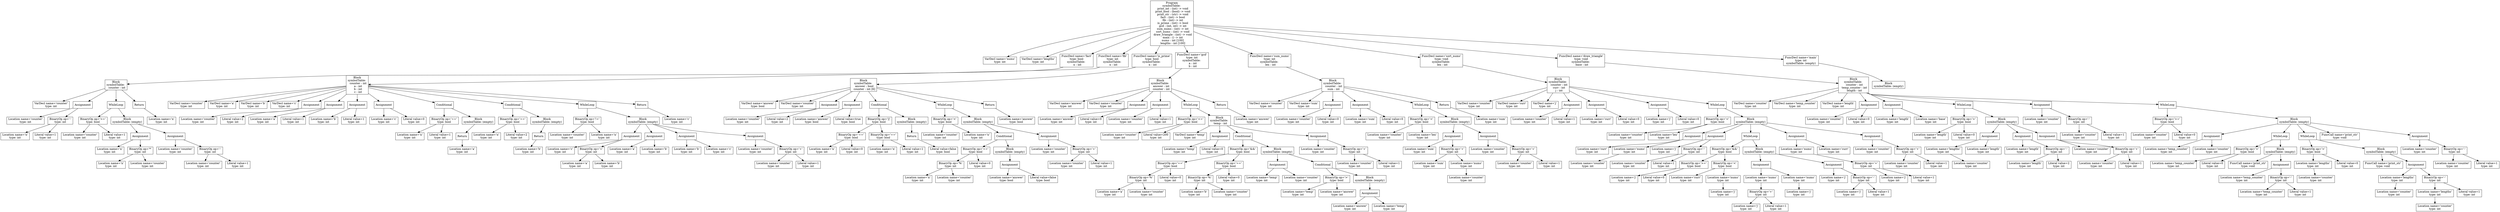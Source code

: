digraph AST {
1 [shape=box, label="VarDecl name='nums'\ntype: int"];
2 [shape=box, label="VarDecl name='lengths'\ntype: int"];
5 [shape=box, label="VarDecl name='counter'\ntype: int"];
7 [shape=box, label="Location name='counter'\ntype: int"];
9 [shape=box, label="Location name='n'\ntype: int"];
10 [shape=box, label="Literal value=1\ntype: int"];
8 [shape=box, label="BinaryOp op='-'\ntype: int"];
8 -> 9;
8 -> 10;
6 [shape=box, label="Assignment"];
6 -> 7;
6 -> 8;
13 [shape=box, label="Location name='counter'\ntype: int"];
14 [shape=box, label="Literal value=1\ntype: int"];
12 [shape=box, label="BinaryOp op='>='\ntype: bool"];
12 -> 13;
12 -> 14;
17 [shape=box, label="Location name='n'\ntype: int"];
19 [shape=box, label="Location name='n'\ntype: int"];
20 [shape=box, label="Location name='counter'\ntype: int"];
18 [shape=box, label="BinaryOp op='*'\ntype: int"];
18 -> 19;
18 -> 20;
16 [shape=box, label="Assignment"];
16 -> 17;
16 -> 18;
22 [shape=box, label="Location name='counter'\ntype: int"];
24 [shape=box, label="Location name='counter'\ntype: int"];
25 [shape=box, label="Literal value=1\ntype: int"];
23 [shape=box, label="BinaryOp op='-'\ntype: int"];
23 -> 24;
23 -> 25;
21 [shape=box, label="Assignment"];
21 -> 22;
21 -> 23;
15 [shape=box, label="Block\nsymbolTable: (empty)"];
15 -> 16;
15 -> 21;
11 [shape=box, label="WhileLoop"];
11 -> 12;
11 -> 15;
27 [shape=box, label="Location name='n'\ntype: int"];
26 [shape=box, label="Return"];
26 -> 27;
4 [shape=box, label="Block\nsymbolTable: \n  counter : int"];
4 -> 5;
4 -> 6;
4 -> 11;
4 -> 26;
3 [shape=box, label="FuncDecl name='fact'\ntype: bool\nsymbolTable: \n  n : int"];
3 -> 4;
30 [shape=box, label="VarDecl name='counter'\ntype: int"];
31 [shape=box, label="VarDecl name='a'\ntype: int"];
32 [shape=box, label="VarDecl name='b'\ntype: int"];
33 [shape=box, label="VarDecl name='c'\ntype: int"];
35 [shape=box, label="Location name='counter'\ntype: int"];
36 [shape=box, label="Literal value=2\ntype: int"];
34 [shape=box, label="Assignment"];
34 -> 35;
34 -> 36;
38 [shape=box, label="Location name='a'\ntype: int"];
39 [shape=box, label="Literal value=1\ntype: int"];
37 [shape=box, label="Assignment"];
37 -> 38;
37 -> 39;
41 [shape=box, label="Location name='b'\ntype: int"];
42 [shape=box, label="Literal value=1\ntype: int"];
40 [shape=box, label="Assignment"];
40 -> 41;
40 -> 42;
44 [shape=box, label="Location name='c'\ntype: int"];
45 [shape=box, label="Literal value=0\ntype: int"];
43 [shape=box, label="Assignment"];
43 -> 44;
43 -> 45;
48 [shape=box, label="Location name='n'\ntype: int"];
49 [shape=box, label="Literal value=1\ntype: int"];
47 [shape=box, label="BinaryOp op='=='\ntype: bool"];
47 -> 48;
47 -> 49;
52 [shape=box, label="Location name='a'\ntype: int"];
51 [shape=box, label="Return"];
51 -> 52;
50 [shape=box, label="Block\nsymbolTable: (empty)"];
50 -> 51;
46 [shape=box, label="Conditional"];
46 -> 47;
46 -> 50;
55 [shape=box, label="Location name='n'\ntype: int"];
56 [shape=box, label="Literal value=2\ntype: int"];
54 [shape=box, label="BinaryOp op='=='\ntype: bool"];
54 -> 55;
54 -> 56;
59 [shape=box, label="Location name='b'\ntype: int"];
58 [shape=box, label="Return"];
58 -> 59;
57 [shape=box, label="Block\nsymbolTable: (empty)"];
57 -> 58;
53 [shape=box, label="Conditional"];
53 -> 54;
53 -> 57;
62 [shape=box, label="Location name='counter'\ntype: int"];
63 [shape=box, label="Location name='n'\ntype: int"];
61 [shape=box, label="BinaryOp op='!='\ntype: bool"];
61 -> 62;
61 -> 63;
66 [shape=box, label="Location name='c'\ntype: int"];
68 [shape=box, label="Location name='a'\ntype: int"];
69 [shape=box, label="Location name='b'\ntype: int"];
67 [shape=box, label="BinaryOp op='+'\ntype: int"];
67 -> 68;
67 -> 69;
65 [shape=box, label="Assignment"];
65 -> 66;
65 -> 67;
71 [shape=box, label="Location name='a'\ntype: int"];
72 [shape=box, label="Location name='b'\ntype: int"];
70 [shape=box, label="Assignment"];
70 -> 71;
70 -> 72;
74 [shape=box, label="Location name='b'\ntype: int"];
75 [shape=box, label="Location name='c'\ntype: int"];
73 [shape=box, label="Assignment"];
73 -> 74;
73 -> 75;
77 [shape=box, label="Location name='counter'\ntype: int"];
79 [shape=box, label="Location name='counter'\ntype: int"];
80 [shape=box, label="Literal value=1\ntype: int"];
78 [shape=box, label="BinaryOp op='+'\ntype: int"];
78 -> 79;
78 -> 80;
76 [shape=box, label="Assignment"];
76 -> 77;
76 -> 78;
64 [shape=box, label="Block\nsymbolTable: (empty)"];
64 -> 65;
64 -> 70;
64 -> 73;
64 -> 76;
60 [shape=box, label="WhileLoop"];
60 -> 61;
60 -> 64;
82 [shape=box, label="Location name='c'\ntype: int"];
81 [shape=box, label="Return"];
81 -> 82;
29 [shape=box, label="Block\nsymbolTable: \n  counter : int\n  a : int\n  b : int\n  c : int"];
29 -> 30;
29 -> 31;
29 -> 32;
29 -> 33;
29 -> 34;
29 -> 37;
29 -> 40;
29 -> 43;
29 -> 46;
29 -> 53;
29 -> 60;
29 -> 81;
28 [shape=box, label="FuncDecl name='fib'\ntype: int\nsymbolTable: \n  n : int"];
28 -> 29;
85 [shape=box, label="VarDecl name='answer'\ntype: bool"];
86 [shape=box, label="VarDecl name='counter'\ntype: int"];
88 [shape=box, label="Location name='counter'\ntype: int"];
89 [shape=box, label="Literal value=2\ntype: int"];
87 [shape=box, label="Assignment"];
87 -> 88;
87 -> 89;
91 [shape=box, label="Location name='answer'\ntype: bool"];
92 [shape=box, label="Literal value=true\ntype: bool"];
90 [shape=box, label="Assignment"];
90 -> 91;
90 -> 92;
96 [shape=box, label="Location name='n'\ntype: int"];
97 [shape=box, label="Literal value=0\ntype: int"];
95 [shape=box, label="BinaryOp op='=='\ntype: bool"];
95 -> 96;
95 -> 97;
99 [shape=box, label="Location name='n'\ntype: int"];
100 [shape=box, label="Literal value=1\ntype: int"];
98 [shape=box, label="BinaryOp op='=='\ntype: bool"];
98 -> 99;
98 -> 100;
94 [shape=box, label="BinaryOp op='||'\ntype: bool"];
94 -> 95;
94 -> 98;
103 [shape=box, label="Literal value=false\ntype: bool"];
102 [shape=box, label="Return"];
102 -> 103;
101 [shape=box, label="Block\nsymbolTable: (empty)"];
101 -> 102;
93 [shape=box, label="Conditional"];
93 -> 94;
93 -> 101;
106 [shape=box, label="Location name='counter'\ntype: int"];
107 [shape=box, label="Location name='n'\ntype: int"];
105 [shape=box, label="BinaryOp op='<'\ntype: bool"];
105 -> 106;
105 -> 107;
112 [shape=box, label="Location name='n'\ntype: int"];
113 [shape=box, label="Location name='counter'\ntype: int"];
111 [shape=box, label="BinaryOp op='%'\ntype: int"];
111 -> 112;
111 -> 113;
114 [shape=box, label="Literal value=0\ntype: int"];
110 [shape=box, label="BinaryOp op='=='\ntype: bool"];
110 -> 111;
110 -> 114;
117 [shape=box, label="Location name='answer'\ntype: bool"];
118 [shape=box, label="Literal value=false\ntype: bool"];
116 [shape=box, label="Assignment"];
116 -> 117;
116 -> 118;
115 [shape=box, label="Block\nsymbolTable: (empty)"];
115 -> 116;
109 [shape=box, label="Conditional"];
109 -> 110;
109 -> 115;
120 [shape=box, label="Location name='counter'\ntype: int"];
122 [shape=box, label="Location name='counter'\ntype: int"];
123 [shape=box, label="Literal value=1\ntype: int"];
121 [shape=box, label="BinaryOp op='+'\ntype: int"];
121 -> 122;
121 -> 123;
119 [shape=box, label="Assignment"];
119 -> 120;
119 -> 121;
108 [shape=box, label="Block\nsymbolTable: (empty)"];
108 -> 109;
108 -> 119;
104 [shape=box, label="WhileLoop"];
104 -> 105;
104 -> 108;
125 [shape=box, label="Location name='answer'\ntype: bool"];
124 [shape=box, label="Return"];
124 -> 125;
84 [shape=box, label="Block\nsymbolTable: \n  answer : bool\n  counter : int [6]"];
84 -> 85;
84 -> 86;
84 -> 87;
84 -> 90;
84 -> 93;
84 -> 104;
84 -> 124;
83 [shape=box, label="FuncDecl name='is_prime'\ntype: bool\nsymbolTable: \n  n : int"];
83 -> 84;
128 [shape=box, label="VarDecl name='answer'\ntype: int"];
129 [shape=box, label="VarDecl name='counter'\ntype: int"];
131 [shape=box, label="Location name='answer'\ntype: int"];
132 [shape=box, label="Literal value=0\ntype: int"];
130 [shape=box, label="Assignment"];
130 -> 131;
130 -> 132;
134 [shape=box, label="Location name='counter'\ntype: int"];
135 [shape=box, label="Literal value=1\ntype: int"];
133 [shape=box, label="Assignment"];
133 -> 134;
133 -> 135;
138 [shape=box, label="Location name='counter'\ntype: int"];
139 [shape=box, label="Literal value=200\ntype: int"];
137 [shape=box, label="BinaryOp op='<='\ntype: bool"];
137 -> 138;
137 -> 139;
141 [shape=box, label="VarDecl name='temp'\ntype: int"];
143 [shape=box, label="Location name='temp'\ntype: int"];
144 [shape=box, label="Literal value=0\ntype: int"];
142 [shape=box, label="Assignment"];
142 -> 143;
142 -> 144;
149 [shape=box, label="Location name='a'\ntype: int"];
150 [shape=box, label="Location name='counter'\ntype: int"];
148 [shape=box, label="BinaryOp op='%'\ntype: int"];
148 -> 149;
148 -> 150;
151 [shape=box, label="Literal value=0\ntype: int"];
147 [shape=box, label="BinaryOp op='=='\ntype: bool"];
147 -> 148;
147 -> 151;
154 [shape=box, label="Location name='b'\ntype: int"];
155 [shape=box, label="Location name='counter'\ntype: int"];
153 [shape=box, label="BinaryOp op='%'\ntype: int"];
153 -> 154;
153 -> 155;
156 [shape=box, label="Literal value=0\ntype: int"];
152 [shape=box, label="BinaryOp op='=='\ntype: bool"];
152 -> 153;
152 -> 156;
146 [shape=box, label="BinaryOp op='&&'\ntype: bool"];
146 -> 147;
146 -> 152;
159 [shape=box, label="Location name='temp'\ntype: int"];
160 [shape=box, label="Location name='counter'\ntype: int"];
158 [shape=box, label="Assignment"];
158 -> 159;
158 -> 160;
163 [shape=box, label="Location name='temp'\ntype: int"];
164 [shape=box, label="Location name='answer'\ntype: int"];
162 [shape=box, label="BinaryOp op='>'\ntype: bool"];
162 -> 163;
162 -> 164;
167 [shape=box, label="Location name='answer'\ntype: int"];
168 [shape=box, label="Location name='temp'\ntype: int"];
166 [shape=box, label="Assignment"];
166 -> 167;
166 -> 168;
165 [shape=box, label="Block\nsymbolTable: (empty)"];
165 -> 166;
161 [shape=box, label="Conditional"];
161 -> 162;
161 -> 165;
157 [shape=box, label="Block\nsymbolTable: (empty)"];
157 -> 158;
157 -> 161;
145 [shape=box, label="Conditional"];
145 -> 146;
145 -> 157;
170 [shape=box, label="Location name='counter'\ntype: int"];
172 [shape=box, label="Location name='counter'\ntype: int"];
173 [shape=box, label="Literal value=1\ntype: int"];
171 [shape=box, label="BinaryOp op='+'\ntype: int"];
171 -> 172;
171 -> 173;
169 [shape=box, label="Assignment"];
169 -> 170;
169 -> 171;
140 [shape=box, label="Block\nsymbolTable: \n  temp : int"];
140 -> 141;
140 -> 142;
140 -> 145;
140 -> 169;
136 [shape=box, label="WhileLoop"];
136 -> 137;
136 -> 140;
175 [shape=box, label="Location name='answer'\ntype: int"];
174 [shape=box, label="Return"];
174 -> 175;
127 [shape=box, label="Block\nsymbolTable: \n  answer : int\n  counter : int"];
127 -> 128;
127 -> 129;
127 -> 130;
127 -> 133;
127 -> 136;
127 -> 174;
126 [shape=box, label="FuncDecl name='gcd'\ntype: int\nsymbolTable: \n  a : int\n  b : int"];
126 -> 127;
178 [shape=box, label="VarDecl name='counter'\ntype: int"];
179 [shape=box, label="VarDecl name='sum'\ntype: int"];
181 [shape=box, label="Location name='counter'\ntype: int"];
182 [shape=box, label="Literal value=0\ntype: int"];
180 [shape=box, label="Assignment"];
180 -> 181;
180 -> 182;
184 [shape=box, label="Location name='sum'\ntype: int"];
185 [shape=box, label="Literal value=0\ntype: int"];
183 [shape=box, label="Assignment"];
183 -> 184;
183 -> 185;
188 [shape=box, label="Location name='counter'\ntype: int"];
189 [shape=box, label="Location name='len'\ntype: int"];
187 [shape=box, label="BinaryOp op='<'\ntype: bool"];
187 -> 188;
187 -> 189;
192 [shape=box, label="Location name='sum'\ntype: int"];
194 [shape=box, label="Location name='sum'\ntype: int"];
196 [shape=box, label="Location name='counter'\ntype: int"];
195 [shape=box, label="Location name='nums'\ntype: int"];
195 -> 196;
193 [shape=box, label="BinaryOp op='+'\ntype: int"];
193 -> 194;
193 -> 195;
191 [shape=box, label="Assignment"];
191 -> 192;
191 -> 193;
198 [shape=box, label="Location name='counter'\ntype: int"];
200 [shape=box, label="Location name='counter'\ntype: int"];
201 [shape=box, label="Literal value=1\ntype: int"];
199 [shape=box, label="BinaryOp op='+'\ntype: int"];
199 -> 200;
199 -> 201;
197 [shape=box, label="Assignment"];
197 -> 198;
197 -> 199;
190 [shape=box, label="Block\nsymbolTable: (empty)"];
190 -> 191;
190 -> 197;
186 [shape=box, label="WhileLoop"];
186 -> 187;
186 -> 190;
203 [shape=box, label="Location name='sum'\ntype: int"];
202 [shape=box, label="Return"];
202 -> 203;
177 [shape=box, label="Block\nsymbolTable: \n  counter : int\n  sum : int"];
177 -> 178;
177 -> 179;
177 -> 180;
177 -> 183;
177 -> 186;
177 -> 202;
176 [shape=box, label="FuncDecl name='sum_nums'\ntype: int\nsymbolTable: \n  len : int"];
176 -> 177;
206 [shape=box, label="VarDecl name='counter'\ntype: int"];
207 [shape=box, label="VarDecl name='curr'\ntype: int"];
208 [shape=box, label="VarDecl name='j'\ntype: int"];
210 [shape=box, label="Location name='counter'\ntype: int"];
211 [shape=box, label="Literal value=1\ntype: int"];
209 [shape=box, label="Assignment"];
209 -> 210;
209 -> 211;
213 [shape=box, label="Location name='curr'\ntype: int"];
214 [shape=box, label="Literal value=0\ntype: int"];
212 [shape=box, label="Assignment"];
212 -> 213;
212 -> 214;
216 [shape=box, label="Location name='j'\ntype: int"];
217 [shape=box, label="Literal value=0\ntype: int"];
215 [shape=box, label="Assignment"];
215 -> 216;
215 -> 217;
220 [shape=box, label="Location name='counter'\ntype: int"];
221 [shape=box, label="Location name='len'\ntype: int"];
219 [shape=box, label="BinaryOp op='<'\ntype: bool"];
219 -> 220;
219 -> 221;
224 [shape=box, label="Location name='curr'\ntype: int"];
226 [shape=box, label="Location name='counter'\ntype: int"];
225 [shape=box, label="Location name='nums'\ntype: int"];
225 -> 226;
223 [shape=box, label="Assignment"];
223 -> 224;
223 -> 225;
228 [shape=box, label="Location name='j'\ntype: int"];
230 [shape=box, label="Location name='counter'\ntype: int"];
231 [shape=box, label="Literal value=1\ntype: int"];
229 [shape=box, label="BinaryOp op='-'\ntype: int"];
229 -> 230;
229 -> 231;
227 [shape=box, label="Assignment"];
227 -> 228;
227 -> 229;
235 [shape=box, label="Location name='j'\ntype: int"];
236 [shape=box, label="Literal value=0\ntype: int"];
234 [shape=box, label="BinaryOp op='>='\ntype: bool"];
234 -> 235;
234 -> 236;
238 [shape=box, label="Location name='curr'\ntype: int"];
240 [shape=box, label="Location name='j'\ntype: int"];
239 [shape=box, label="Location name='nums'\ntype: int"];
239 -> 240;
237 [shape=box, label="BinaryOp op='<'\ntype: bool"];
237 -> 238;
237 -> 239;
233 [shape=box, label="BinaryOp op='&&'\ntype: bool"];
233 -> 234;
233 -> 237;
245 [shape=box, label="Location name='j'\ntype: int"];
246 [shape=box, label="Literal value=1\ntype: int"];
244 [shape=box, label="BinaryOp op='+'\ntype: int"];
244 -> 245;
244 -> 246;
243 [shape=box, label="Location name='nums'\ntype: int"];
243 -> 244;
248 [shape=box, label="Location name='j'\ntype: int"];
247 [shape=box, label="Location name='nums'\ntype: int"];
247 -> 248;
242 [shape=box, label="Assignment"];
242 -> 243;
242 -> 247;
250 [shape=box, label="Location name='j'\ntype: int"];
252 [shape=box, label="Location name='j'\ntype: int"];
253 [shape=box, label="Literal value=1\ntype: int"];
251 [shape=box, label="BinaryOp op='-'\ntype: int"];
251 -> 252;
251 -> 253;
249 [shape=box, label="Assignment"];
249 -> 250;
249 -> 251;
241 [shape=box, label="Block\nsymbolTable: (empty)"];
241 -> 242;
241 -> 249;
232 [shape=box, label="WhileLoop"];
232 -> 233;
232 -> 241;
257 [shape=box, label="Location name='j'\ntype: int"];
258 [shape=box, label="Literal value=1\ntype: int"];
256 [shape=box, label="BinaryOp op='+'\ntype: int"];
256 -> 257;
256 -> 258;
255 [shape=box, label="Location name='nums'\ntype: int"];
255 -> 256;
259 [shape=box, label="Location name='curr'\ntype: int"];
254 [shape=box, label="Assignment"];
254 -> 255;
254 -> 259;
261 [shape=box, label="Location name='counter'\ntype: int"];
263 [shape=box, label="Location name='counter'\ntype: int"];
264 [shape=box, label="Literal value=1\ntype: int"];
262 [shape=box, label="BinaryOp op='+'\ntype: int"];
262 -> 263;
262 -> 264;
260 [shape=box, label="Assignment"];
260 -> 261;
260 -> 262;
222 [shape=box, label="Block\nsymbolTable: (empty)"];
222 -> 223;
222 -> 227;
222 -> 232;
222 -> 254;
222 -> 260;
218 [shape=box, label="WhileLoop"];
218 -> 219;
218 -> 222;
205 [shape=box, label="Block\nsymbolTable: \n  counter : int\n  curr : int\n  j : int"];
205 -> 206;
205 -> 207;
205 -> 208;
205 -> 209;
205 -> 212;
205 -> 215;
205 -> 218;
204 [shape=box, label="FuncDecl name='sort_nums'\ntype: void\nsymbolTable: \n  len : int"];
204 -> 205;
267 [shape=box, label="VarDecl name='counter'\ntype: int"];
268 [shape=box, label="VarDecl name='temp_counter'\ntype: int"];
269 [shape=box, label="VarDecl name='length'\ntype: int"];
271 [shape=box, label="Location name='counter'\ntype: int"];
272 [shape=box, label="Literal value=0\ntype: int"];
270 [shape=box, label="Assignment"];
270 -> 271;
270 -> 272;
274 [shape=box, label="Location name='length'\ntype: int"];
275 [shape=box, label="Location name='base'\ntype: int"];
273 [shape=box, label="Assignment"];
273 -> 274;
273 -> 275;
278 [shape=box, label="Location name='length'\ntype: int"];
279 [shape=box, label="Literal value=0\ntype: int"];
277 [shape=box, label="BinaryOp op='>'\ntype: bool"];
277 -> 278;
277 -> 279;
283 [shape=box, label="Location name='counter'\ntype: int"];
282 [shape=box, label="Location name='lengths'\ntype: int"];
282 -> 283;
284 [shape=box, label="Location name='length'\ntype: int"];
281 [shape=box, label="Assignment"];
281 -> 282;
281 -> 284;
286 [shape=box, label="Location name='length'\ntype: int"];
288 [shape=box, label="Location name='length'\ntype: int"];
289 [shape=box, label="Literal value=2\ntype: int"];
287 [shape=box, label="BinaryOp op='-'\ntype: int"];
287 -> 288;
287 -> 289;
285 [shape=box, label="Assignment"];
285 -> 286;
285 -> 287;
291 [shape=box, label="Location name='counter'\ntype: int"];
293 [shape=box, label="Location name='counter'\ntype: int"];
294 [shape=box, label="Literal value=1\ntype: int"];
292 [shape=box, label="BinaryOp op='+'\ntype: int"];
292 -> 293;
292 -> 294;
290 [shape=box, label="Assignment"];
290 -> 291;
290 -> 292;
280 [shape=box, label="Block\nsymbolTable: (empty)"];
280 -> 281;
280 -> 285;
280 -> 290;
276 [shape=box, label="WhileLoop"];
276 -> 277;
276 -> 280;
296 [shape=box, label="Location name='counter'\ntype: int"];
298 [shape=box, label="Location name='counter'\ntype: int"];
299 [shape=box, label="Literal value=1\ntype: int"];
297 [shape=box, label="BinaryOp op='-'\ntype: int"];
297 -> 298;
297 -> 299;
295 [shape=box, label="Assignment"];
295 -> 296;
295 -> 297;
302 [shape=box, label="Location name='counter'\ntype: int"];
303 [shape=box, label="Literal value=0\ntype: int"];
301 [shape=box, label="BinaryOp op='>='\ntype: bool"];
301 -> 302;
301 -> 303;
306 [shape=box, label="Location name='temp_counter'\ntype: int"];
307 [shape=box, label="Location name='counter'\ntype: int"];
305 [shape=box, label="Assignment"];
305 -> 306;
305 -> 307;
310 [shape=box, label="Location name='temp_counter'\ntype: int"];
311 [shape=box, label="Literal value=0\ntype: int"];
309 [shape=box, label="BinaryOp op='>'\ntype: bool"];
309 -> 310;
309 -> 311;
313 [shape=box, label="FuncCall name='print_str'\ntype: void"];
315 [shape=box, label="Location name='temp_counter'\ntype: int"];
317 [shape=box, label="Location name='temp_counter'\ntype: int"];
318 [shape=box, label="Literal value=1\ntype: int"];
316 [shape=box, label="BinaryOp op='-'\ntype: int"];
316 -> 317;
316 -> 318;
314 [shape=box, label="Assignment"];
314 -> 315;
314 -> 316;
312 [shape=box, label="Block\nsymbolTable: (empty)"];
312 -> 313;
312 -> 314;
308 [shape=box, label="WhileLoop"];
308 -> 309;
308 -> 312;
322 [shape=box, label="Location name='counter'\ntype: int"];
321 [shape=box, label="Location name='lengths'\ntype: int"];
321 -> 322;
323 [shape=box, label="Literal value=0\ntype: int"];
320 [shape=box, label="BinaryOp op='>'\ntype: bool"];
320 -> 321;
320 -> 323;
325 [shape=box, label="FuncCall name='print_str'\ntype: void"];
328 [shape=box, label="Location name='counter'\ntype: int"];
327 [shape=box, label="Location name='lengths'\ntype: int"];
327 -> 328;
331 [shape=box, label="Location name='counter'\ntype: int"];
330 [shape=box, label="Location name='lengths'\ntype: int"];
330 -> 331;
332 [shape=box, label="Literal value=1\ntype: int"];
329 [shape=box, label="BinaryOp op='-'\ntype: int"];
329 -> 330;
329 -> 332;
326 [shape=box, label="Assignment"];
326 -> 327;
326 -> 329;
324 [shape=box, label="Block\nsymbolTable: (empty)"];
324 -> 325;
324 -> 326;
319 [shape=box, label="WhileLoop"];
319 -> 320;
319 -> 324;
333 [shape=box, label="FuncCall name='print_str'\ntype: void"];
335 [shape=box, label="Location name='counter'\ntype: int"];
337 [shape=box, label="Location name='counter'\ntype: int"];
338 [shape=box, label="Literal value=1\ntype: int"];
336 [shape=box, label="BinaryOp op='-'\ntype: int"];
336 -> 337;
336 -> 338;
334 [shape=box, label="Assignment"];
334 -> 335;
334 -> 336;
304 [shape=box, label="Block\nsymbolTable: (empty)"];
304 -> 305;
304 -> 308;
304 -> 319;
304 -> 333;
304 -> 334;
300 [shape=box, label="WhileLoop"];
300 -> 301;
300 -> 304;
266 [shape=box, label="Block\nsymbolTable: \n  counter : int\n  temp_counter : int\n  length : int"];
266 -> 267;
266 -> 268;
266 -> 269;
266 -> 270;
266 -> 273;
266 -> 276;
266 -> 295;
266 -> 300;
265 [shape=box, label="FuncDecl name='draw_triangle'\ntype: void\nsymbolTable: \n  base : int"];
265 -> 266;
340 [shape=box, label="Block\nsymbolTable: (empty)"];
339 [shape=box, label="FuncDecl name='main'\ntype: int\nsymbolTable: (empty)"];
339 -> 340;
0 [shape=box, label="Program\nsymbolTable: \n  print_int : (int) -> void\n  print_bool : (bool) -> void\n  print_str : (str) -> void\n  fact : (int) -> bool\n  fib : (int) -> int\n  is_prime : (int) -> bool\n  gcd : (int, int) -> int\n  sum_nums : (int) -> int\n  sort_nums : (int) -> void\n  draw_triangle : (int) -> void\n  main : () -> int\n  nums : int [100]\n  lengths : int [100]"];
0 -> 1;
0 -> 2;
0 -> 3;
0 -> 28;
0 -> 83;
0 -> 126;
0 -> 176;
0 -> 204;
0 -> 265;
0 -> 339;
}
